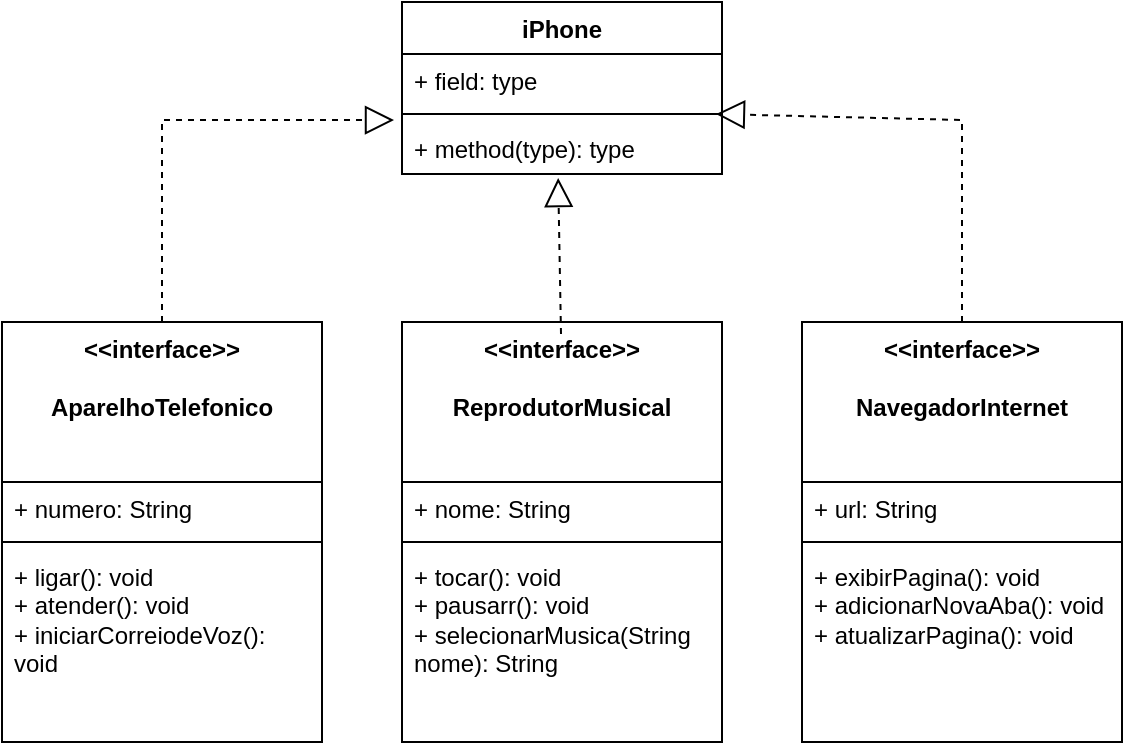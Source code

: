 <mxfile version="21.1.1" type="device">
  <diagram name="Página-1" id="jLJCj4UWI5DLQzpv2_jw">
    <mxGraphModel dx="1434" dy="782" grid="1" gridSize="10" guides="1" tooltips="1" connect="1" arrows="1" fold="1" page="1" pageScale="1" pageWidth="827" pageHeight="1169" math="0" shadow="0">
      <root>
        <mxCell id="0" />
        <mxCell id="1" parent="0" />
        <mxCell id="4FHcS56UN31WspijuJ0L-2" value="&lt;div&gt;iPhone&lt;/div&gt;&lt;div&gt;&lt;br&gt;&lt;/div&gt;" style="swimlane;fontStyle=1;align=center;verticalAlign=top;childLayout=stackLayout;horizontal=1;startSize=26;horizontalStack=0;resizeParent=1;resizeParentMax=0;resizeLast=0;collapsible=1;marginBottom=0;whiteSpace=wrap;html=1;" vertex="1" parent="1">
          <mxGeometry x="280" y="120" width="160" height="86" as="geometry" />
        </mxCell>
        <mxCell id="4FHcS56UN31WspijuJ0L-3" value="+ field: type" style="text;strokeColor=none;fillColor=none;align=left;verticalAlign=top;spacingLeft=4;spacingRight=4;overflow=hidden;rotatable=0;points=[[0,0.5],[1,0.5]];portConstraint=eastwest;whiteSpace=wrap;html=1;" vertex="1" parent="4FHcS56UN31WspijuJ0L-2">
          <mxGeometry y="26" width="160" height="26" as="geometry" />
        </mxCell>
        <mxCell id="4FHcS56UN31WspijuJ0L-4" value="" style="line;strokeWidth=1;fillColor=none;align=left;verticalAlign=middle;spacingTop=-1;spacingLeft=3;spacingRight=3;rotatable=0;labelPosition=right;points=[];portConstraint=eastwest;strokeColor=inherit;" vertex="1" parent="4FHcS56UN31WspijuJ0L-2">
          <mxGeometry y="52" width="160" height="8" as="geometry" />
        </mxCell>
        <mxCell id="4FHcS56UN31WspijuJ0L-5" value="+ method(type): type" style="text;strokeColor=none;fillColor=none;align=left;verticalAlign=top;spacingLeft=4;spacingRight=4;overflow=hidden;rotatable=0;points=[[0,0.5],[1,0.5]];portConstraint=eastwest;whiteSpace=wrap;html=1;" vertex="1" parent="4FHcS56UN31WspijuJ0L-2">
          <mxGeometry y="60" width="160" height="26" as="geometry" />
        </mxCell>
        <mxCell id="4FHcS56UN31WspijuJ0L-11" value="&lt;div&gt;&amp;lt;&amp;lt;interface&amp;gt;&amp;gt;&lt;/div&gt;&lt;div&gt;&lt;br&gt;&lt;/div&gt;AparelhoTelefonico" style="swimlane;fontStyle=1;align=center;verticalAlign=top;childLayout=stackLayout;horizontal=1;startSize=80;horizontalStack=0;resizeParent=1;resizeParentMax=0;resizeLast=0;collapsible=1;marginBottom=0;whiteSpace=wrap;html=1;" vertex="1" parent="1">
          <mxGeometry x="80" y="280" width="160" height="210" as="geometry" />
        </mxCell>
        <mxCell id="4FHcS56UN31WspijuJ0L-12" value="+ numero: String" style="text;strokeColor=none;fillColor=none;align=left;verticalAlign=top;spacingLeft=4;spacingRight=4;overflow=hidden;rotatable=0;points=[[0,0.5],[1,0.5]];portConstraint=eastwest;whiteSpace=wrap;html=1;" vertex="1" parent="4FHcS56UN31WspijuJ0L-11">
          <mxGeometry y="80" width="160" height="26" as="geometry" />
        </mxCell>
        <mxCell id="4FHcS56UN31WspijuJ0L-13" value="" style="line;strokeWidth=1;fillColor=none;align=left;verticalAlign=middle;spacingTop=-1;spacingLeft=3;spacingRight=3;rotatable=0;labelPosition=right;points=[];portConstraint=eastwest;strokeColor=inherit;" vertex="1" parent="4FHcS56UN31WspijuJ0L-11">
          <mxGeometry y="106" width="160" height="8" as="geometry" />
        </mxCell>
        <mxCell id="4FHcS56UN31WspijuJ0L-14" value="&lt;div&gt;+ ligar(): void&lt;/div&gt;&lt;div&gt;+ atender(): void&lt;/div&gt;&lt;div&gt;+ iniciarCorreiodeVoz(): void&lt;br&gt;&lt;/div&gt;" style="text;strokeColor=none;fillColor=none;align=left;verticalAlign=top;spacingLeft=4;spacingRight=4;overflow=hidden;rotatable=0;points=[[0,0.5],[1,0.5]];portConstraint=eastwest;whiteSpace=wrap;html=1;" vertex="1" parent="4FHcS56UN31WspijuJ0L-11">
          <mxGeometry y="114" width="160" height="96" as="geometry" />
        </mxCell>
        <mxCell id="4FHcS56UN31WspijuJ0L-15" value="&lt;div&gt;&amp;lt;&amp;lt;interface&amp;gt;&amp;gt;&lt;/div&gt;&lt;div&gt;&lt;br&gt;&lt;/div&gt;ReprodutorMusical" style="swimlane;fontStyle=1;align=center;verticalAlign=top;childLayout=stackLayout;horizontal=1;startSize=80;horizontalStack=0;resizeParent=1;resizeParentMax=0;resizeLast=0;collapsible=1;marginBottom=0;whiteSpace=wrap;html=1;" vertex="1" parent="1">
          <mxGeometry x="280" y="280" width="160" height="210" as="geometry" />
        </mxCell>
        <mxCell id="4FHcS56UN31WspijuJ0L-16" value="+ nome: String" style="text;strokeColor=none;fillColor=none;align=left;verticalAlign=top;spacingLeft=4;spacingRight=4;overflow=hidden;rotatable=0;points=[[0,0.5],[1,0.5]];portConstraint=eastwest;whiteSpace=wrap;html=1;" vertex="1" parent="4FHcS56UN31WspijuJ0L-15">
          <mxGeometry y="80" width="160" height="26" as="geometry" />
        </mxCell>
        <mxCell id="4FHcS56UN31WspijuJ0L-17" value="" style="line;strokeWidth=1;fillColor=none;align=left;verticalAlign=middle;spacingTop=-1;spacingLeft=3;spacingRight=3;rotatable=0;labelPosition=right;points=[];portConstraint=eastwest;strokeColor=inherit;" vertex="1" parent="4FHcS56UN31WspijuJ0L-15">
          <mxGeometry y="106" width="160" height="8" as="geometry" />
        </mxCell>
        <mxCell id="4FHcS56UN31WspijuJ0L-18" value="&lt;div&gt;+ tocar(): void&lt;/div&gt;&lt;div&gt;+ pausarr(): void&lt;/div&gt;&lt;div&gt;+ selecionarMusica(String nome): String&lt;br&gt;&lt;/div&gt;" style="text;strokeColor=none;fillColor=none;align=left;verticalAlign=top;spacingLeft=4;spacingRight=4;overflow=hidden;rotatable=0;points=[[0,0.5],[1,0.5]];portConstraint=eastwest;whiteSpace=wrap;html=1;" vertex="1" parent="4FHcS56UN31WspijuJ0L-15">
          <mxGeometry y="114" width="160" height="96" as="geometry" />
        </mxCell>
        <mxCell id="4FHcS56UN31WspijuJ0L-19" value="&lt;div&gt;&amp;lt;&amp;lt;interface&amp;gt;&amp;gt;&lt;/div&gt;&lt;div&gt;&lt;br&gt;&lt;/div&gt;NavegadorInternet" style="swimlane;fontStyle=1;align=center;verticalAlign=top;childLayout=stackLayout;horizontal=1;startSize=80;horizontalStack=0;resizeParent=1;resizeParentMax=0;resizeLast=0;collapsible=1;marginBottom=0;whiteSpace=wrap;html=1;" vertex="1" parent="1">
          <mxGeometry x="480" y="280" width="160" height="210" as="geometry" />
        </mxCell>
        <mxCell id="4FHcS56UN31WspijuJ0L-20" value="+ url: String" style="text;strokeColor=none;fillColor=none;align=left;verticalAlign=top;spacingLeft=4;spacingRight=4;overflow=hidden;rotatable=0;points=[[0,0.5],[1,0.5]];portConstraint=eastwest;whiteSpace=wrap;html=1;" vertex="1" parent="4FHcS56UN31WspijuJ0L-19">
          <mxGeometry y="80" width="160" height="26" as="geometry" />
        </mxCell>
        <mxCell id="4FHcS56UN31WspijuJ0L-21" value="" style="line;strokeWidth=1;fillColor=none;align=left;verticalAlign=middle;spacingTop=-1;spacingLeft=3;spacingRight=3;rotatable=0;labelPosition=right;points=[];portConstraint=eastwest;strokeColor=inherit;" vertex="1" parent="4FHcS56UN31WspijuJ0L-19">
          <mxGeometry y="106" width="160" height="8" as="geometry" />
        </mxCell>
        <mxCell id="4FHcS56UN31WspijuJ0L-22" value="&lt;div&gt;+ exibirPagina(): void&lt;/div&gt;&lt;div&gt;+ adicionarNovaAba(): void&lt;/div&gt;&lt;div&gt;+ atualizarPagina(): void&lt;br&gt;&lt;/div&gt;" style="text;strokeColor=none;fillColor=none;align=left;verticalAlign=top;spacingLeft=4;spacingRight=4;overflow=hidden;rotatable=0;points=[[0,0.5],[1,0.5]];portConstraint=eastwest;whiteSpace=wrap;html=1;" vertex="1" parent="4FHcS56UN31WspijuJ0L-19">
          <mxGeometry y="114" width="160" height="96" as="geometry" />
        </mxCell>
        <mxCell id="4FHcS56UN31WspijuJ0L-23" value="" style="endArrow=block;dashed=1;endFill=0;endSize=12;html=1;rounded=0;entryX=-0.025;entryY=-0.038;entryDx=0;entryDy=0;entryPerimeter=0;exitX=0.5;exitY=0;exitDx=0;exitDy=0;" edge="1" parent="1" source="4FHcS56UN31WspijuJ0L-11" target="4FHcS56UN31WspijuJ0L-5">
          <mxGeometry width="160" relative="1" as="geometry">
            <mxPoint x="90" y="180" as="sourcePoint" />
            <mxPoint x="250" y="180" as="targetPoint" />
            <Array as="points">
              <mxPoint x="160" y="179" />
            </Array>
          </mxGeometry>
        </mxCell>
        <mxCell id="4FHcS56UN31WspijuJ0L-24" value="" style="endArrow=block;dashed=1;endFill=0;endSize=12;html=1;rounded=0;entryX=0.981;entryY=1.154;entryDx=0;entryDy=0;entryPerimeter=0;exitX=0.5;exitY=0;exitDx=0;exitDy=0;" edge="1" parent="1" target="4FHcS56UN31WspijuJ0L-3">
          <mxGeometry width="160" relative="1" as="geometry">
            <mxPoint x="560" y="280" as="sourcePoint" />
            <mxPoint x="676" y="179" as="targetPoint" />
            <Array as="points">
              <mxPoint x="560" y="179" />
            </Array>
          </mxGeometry>
        </mxCell>
        <mxCell id="4FHcS56UN31WspijuJ0L-25" value="" style="endArrow=block;dashed=1;endFill=0;endSize=12;html=1;rounded=0;entryX=0.488;entryY=1.077;entryDx=0;entryDy=0;entryPerimeter=0;" edge="1" parent="1" target="4FHcS56UN31WspijuJ0L-5">
          <mxGeometry width="160" relative="1" as="geometry">
            <mxPoint x="359.5" y="286" as="sourcePoint" />
            <mxPoint x="360" y="220" as="targetPoint" />
            <Array as="points" />
          </mxGeometry>
        </mxCell>
      </root>
    </mxGraphModel>
  </diagram>
</mxfile>
